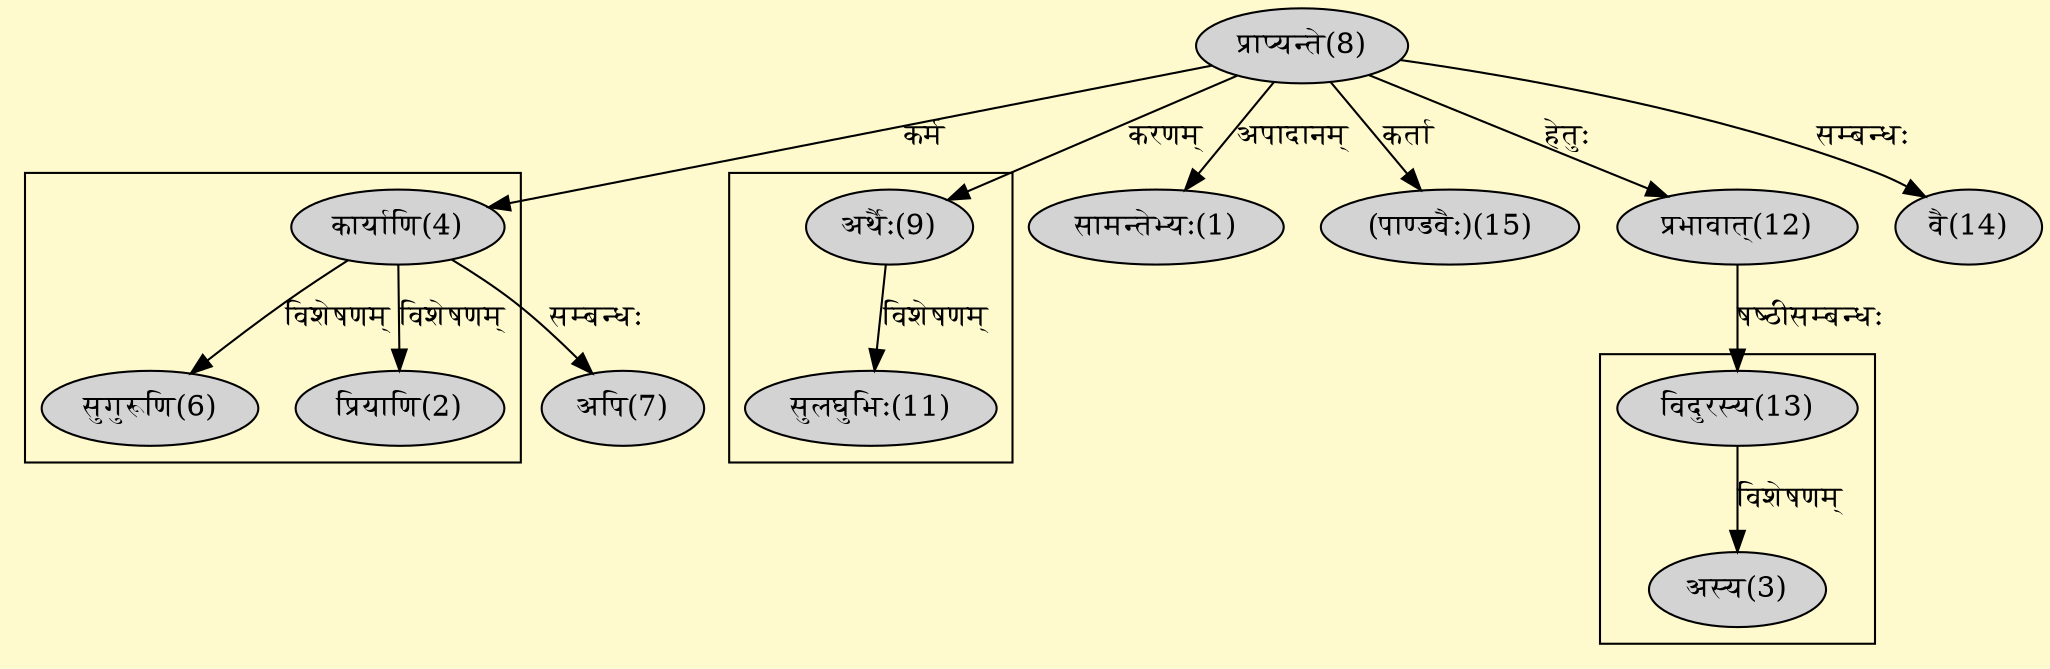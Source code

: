 digraph G{
rankdir=BT;
 compound=true;
 bgcolor="lemonchiffon1";

subgraph cluster_1{
Node2 [style=filled, color="" label = "प्रियाणि(2)"]
Node4 [style=filled, color="" label = "कार्याणि(4)"]
Node6 [style=filled, color="" label = "सुगुरूणि(6)"]

}

subgraph cluster_2{
Node3 [style=filled, color="" label = "अस्य(3)"]
Node13 [style=filled, color="" label = "विदुरस्य(13)"]

}

subgraph cluster_3{
Node11 [style=filled, color="" label = "सुलघुभिः(11)"]
Node9 [style=filled, color="" label = "अर्थैः(9)"]

}
Node1 [style=filled, color="" label = "सामन्तेभ्यः(1)"]
Node8 [style=filled, color="" label = "प्राप्यन्ते(8)"]
Node4 [style=filled, color="" label = "कार्याणि(4)"]
Node7 [style=filled, color="" label = "अपि(7)"]
Node15 [style=filled, color="" label = "(पाण्डवैः)(15)"]
Node [style=filled, color="" label = ""]
Node9 [style=filled, color="" label = "अर्थैः(9)"]
Node12 [style=filled, color="" label = "प्रभावात्(12)"]
Node13 [style=filled, color="" label = "विदुरस्य(13)"]
Node14 [style=filled, color="" label = "वै(14)"]
/* Start of Relations section */

Node1 -> Node8 [  label="अपादानम्"  dir="back" ]
Node2 -> Node4 [  label="विशेषणम्"  dir="back" ]
Node3 -> Node13 [  label="विशेषणम्"  dir="back" ]
Node4 -> Node8 [  label="कर्म"  dir="back" ]
Node6 -> Node4 [  label="विशेषणम्"  dir="back" ]
Node7 -> Node4 [  label="सम्बन्धः"  dir="back" ]
Node9 -> Node8 [  label="करणम्"  dir="back" ]
Node11 -> Node9 [  label="विशेषणम्"  dir="back" ]
Node12 -> Node8 [  label="हेतुः"  dir="back" ]
Node13 -> Node12 [  label="षष्ठीसम्बन्धः"  dir="back" ]
Node14 -> Node8 [  label="सम्बन्धः"  dir="back" ]
Node15 -> Node8 [  label="कर्ता"  dir="back" ]
}
